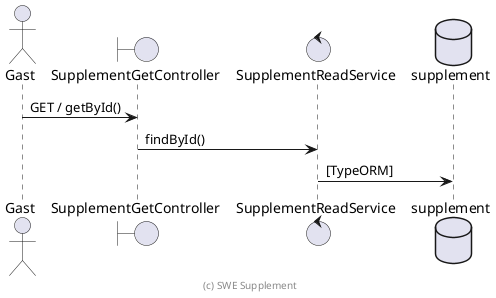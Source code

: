 @startuml Sequenzdiagramm

actor Gast

boundary SupplementGetController
control SupplementReadService
database supplement

Gast -> SupplementGetController : GET / getById()
SupplementGetController -> SupplementReadService: findById()
SupplementReadService -> supplement: [TypeORM]

footer (c) SWE Supplement

@enduml